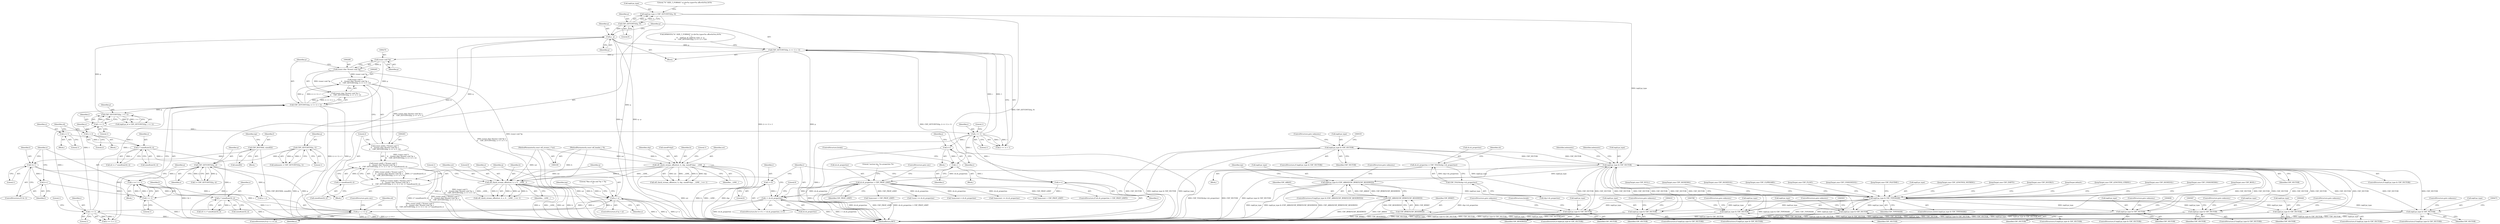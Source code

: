 digraph "1_file_1aec04dbf8a24b8a6ba64c4f74efa0628e36db0b@array" {
"1000526" [label="(Call,inp[i].pi_type & CDF_VECTOR)"];
"1000388" [label="(Call,inp[i].pi_type & CDF_TYPEMASK)"];
"1000375" [label="(Call,inp[i].pi_type & (CDF_ARRAY|CDF_BYREF|CDF_RESERVED))"];
"1000344" [label="(Call,inp[i].pi_type & CDF_VECTOR)"];
"1000306" [label="(Call,inp[i].pi_type = CDF_GETUINT32(q, 0))"];
"1000312" [label="(Call,CDF_GETUINT32(q, 0))"];
"1000284" [label="(Call,q > e)"];
"1000259" [label="(Call,q = (const uint8_t *)(const void *)\n\t\t    ((const char *)(const void *)p +\n\t\t    CDF_GETUINT32(p, (i << 1) + 1)) - 2 * sizeof(uint32_t))"];
"1000261" [label="(Call,(const uint8_t *)(const void *)\n\t\t    ((const char *)(const void *)p +\n\t\t    CDF_GETUINT32(p, (i << 1) + 1)) - 2 * sizeof(uint32_t))"];
"1000262" [label="(Call,(const uint8_t *)(const void *)\n\t\t    ((const char *)(const void *)p +\n\t\t    CDF_GETUINT32(p, (i << 1) + 1)))"];
"1000264" [label="(Call,(const void *)\n\t\t    ((const char *)(const void *)p +\n\t\t    CDF_GETUINT32(p, (i << 1) + 1)))"];
"1000267" [label="(Call,(const char *)(const void *)p)"];
"1000269" [label="(Call,(const void *)p)"];
"1000336" [label="(Call,CDF_GETUINT32(p, (i << 1) + 1))"];
"1000333" [label="(Call,q - p)"];
"1000301" [label="(Call,CDF_GETUINT32(p, i << 1))"];
"1000272" [label="(Call,CDF_GETUINT32(p, (i << 1) + 1))"];
"1000275" [label="(Call,i << 1)"];
"1000251" [label="(Call,i < sh.sh_properties)"];
"1000256" [label="(Call,i++)"];
"1000775" [label="(Call,i--)"];
"1000339" [label="(Call,i << 1)"];
"1000303" [label="(Call,i << 1)"];
"1000697" [label="(Call,i++)"];
"1000248" [label="(Call,i = 0)"];
"1000177" [label="(Call,sh.sh_properties > CDF_PROP_LIMIT)"];
"1000168" [label="(Call,sh.sh_properties = CDF_TOLE4(shp->sh_properties))"];
"1000172" [label="(Call,CDF_TOLE4(shp->sh_properties))"];
"1000279" [label="(Call,2 * sizeof(uint32_t))"];
"1000763" [label="(Call,q + o >= e)"];
"1000703" [label="(Call,CDF_GETUINT32(q, o))"];
"1000354" [label="(Call,CDF_GETUINT32(q, 1))"];
"1000771" [label="(Call,o * sizeof(uint32_t))"];
"1000757" [label="(Call,o += l >> 1)"];
"1000759" [label="(Call,l >> 1)"];
"1000752" [label="(Call,l & 1)"];
"1000740" [label="(Call,CDF_ROUND(l, sizeof(l)))"];
"1000755" [label="(Call,l++)"];
"1000370" [label="(Call,o * sizeof(uint32_t))"];
"1000357" [label="(Call,o = 2)"];
"1000365" [label="(Call,o = 1)"];
"1000238" [label="(Call,cdf_check_stream_offset(sst, h, e, 0, __LINE__))"];
"1000138" [label="(Call,cdf_check_stream_offset(sst, h, shp, sizeof(*shp), __LINE__))"];
"1000101" [label="(MethodParameterIn,const cdf_stream_t *sst)"];
"1000102" [label="(MethodParameterIn,const cdf_header_t *h)"];
"1000431" [label="(Call,inp[i].pi_type & CDF_VECTOR)"];
"1000812" [label="(Call,inp[i].pi_type & CDF_VECTOR)"];
"1000401" [label="(Call,inp[i].pi_type & CDF_VECTOR)"];
"1000780" [label="(Call,inp[i].pi_type & CDF_VECTOR)"];
"1000494" [label="(Call,inp[i].pi_type & CDF_VECTOR)"];
"1000599" [label="(Call,inp[i].pi_type & CDF_VECTOR)"];
"1000558" [label="(Call,inp[i].pi_type & CDF_VECTOR)"];
"1000526" [label="(Call,inp[i].pi_type & CDF_VECTOR)"];
"1000464" [label="(Call,inp[i].pi_type & CDF_VECTOR)"];
"1000381" [label="(Call,CDF_ARRAY|CDF_BYREF|CDF_RESERVED)"];
"1000383" [label="(Call,CDF_BYREF|CDF_RESERVED)"];
"1000335" [label="(Identifier,p)"];
"1000257" [label="(Identifier,i)"];
"1000284" [label="(Call,q > e)"];
"1000758" [label="(Identifier,o)"];
"1000641" [label="(JumpTarget,case CDF_LENGTH32_WSTRING:)"];
"1000343" [label="(ControlStructure,if (inp[i].pi_type & CDF_VECTOR))"];
"1000756" [label="(Identifier,l)"];
"1000397" [label="(JumpTarget,case CDF_EMPTY:)"];
"1000533" [label="(ControlStructure,goto unknown;)"];
"1000765" [label="(Identifier,q)"];
"1000597" [label="(JumpTarget,case CDF_DOUBLE:)"];
"1000821" [label="(JumpTarget,default:)"];
"1000198" [label="(Call,*maxcount > CDF_PROP_LIMIT)"];
"1000176" [label="(ControlStructure,if (sh.sh_properties > CDF_PROP_LIMIT))"];
"1000337" [label="(Identifier,p)"];
"1000600" [label="(Call,inp[i].pi_type)"];
"1000304" [label="(Identifier,i)"];
"1000384" [label="(Identifier,CDF_BYREF)"];
"1000768" [label="(ControlStructure,goto out;)"];
"1000145" [label="(Identifier,__LINE__)"];
"1000261" [label="(Call,(const uint8_t *)(const void *)\n\t\t    ((const char *)(const void *)p +\n\t\t    CDF_GETUINT32(p, (i << 1) + 1)) - 2 * sizeof(uint32_t))"];
"1000248" [label="(Call,i = 0)"];
"1000697" [label="(Call,i++)"];
"1000181" [label="(Identifier,CDF_PROP_LIMIT)"];
"1000387" [label="(ControlStructure,switch (inp[i].pi_type & CDF_TYPEMASK))"];
"1000350" [label="(Identifier,CDF_VECTOR)"];
"1000811" [label="(ControlStructure,if (inp[i].pi_type & CDF_VECTOR))"];
"1000757" [label="(Call,o += l >> 1)"];
"1000340" [label="(Identifier,i)"];
"1000740" [label="(Call,CDF_ROUND(l, sizeof(l)))"];
"1000640" [label="(JumpTarget,case CDF_LENGTH32_STRING:)"];
"1000375" [label="(Call,inp[i].pi_type & (CDF_ARRAY|CDF_BYREF|CDF_RESERVED))"];
"1000147" [label="(Literal,1)"];
"1000256" [label="(Call,i++)"];
"1000527" [label="(Call,inp[i].pi_type)"];
"1000237" [label="(Call,cdf_check_stream_offset(sst, h, e, 0, __LINE__) == -1)"];
"1000278" [label="(Literal,1)"];
"1000385" [label="(Identifier,CDF_RESERVED)"];
"1000266" [label="(Call,(const char *)(const void *)p +\n\t\t    CDF_GETUINT32(p, (i << 1) + 1))"];
"1000699" [label="(Block,)"];
"1000313" [label="(Identifier,q)"];
"1000369" [label="(Identifier,o4)"];
"1000429" [label="(JumpTarget,case CDF_SIGNED32:)"];
"1000285" [label="(Identifier,q)"];
"1000524" [label="(JumpTarget,case CDF_UNSIGNED64:)"];
"1000752" [label="(Call,l & 1)"];
"1000102" [label="(MethodParameterIn,const cdf_header_t *h)"];
"1000139" [label="(Identifier,sst)"];
"1000742" [label="(Call,sizeof(l))"];
"1000495" [label="(Call,inp[i].pi_type)"];
"1000358" [label="(Identifier,o)"];
"1000137" [label="(Call,cdf_check_stream_offset(sst, h, shp, sizeof(*shp), __LINE__) == -1)"];
"1000388" [label="(Call,inp[i].pi_type & CDF_TYPEMASK)"];
"1000238" [label="(Call,cdf_check_stream_offset(sst, h, e, 0, __LINE__))"];
"1000381" [label="(Call,CDF_ARRAY|CDF_BYREF|CDF_RESERVED)"];
"1000739" [label="(Block,)"];
"1000656" [label="(Call,*maxcount > CDF_PROP_LIMIT)"];
"1000239" [label="(Identifier,sst)"];
"1000461" [label="(JumpTarget,case CDF_BOOL:)"];
"1000500" [label="(Identifier,CDF_VECTOR)"];
"1000356" [label="(Literal,1)"];
"1000820" [label="(ControlStructure,break;)"];
"1000258" [label="(Block,)"];
"1000772" [label="(Identifier,o)"];
"1000251" [label="(Call,i < sh.sh_properties)"];
"1000141" [label="(Identifier,shp)"];
"1000315" [label="(Call,DPRINTF((\"%\" SIZE_T_FORMAT \"u) id=%x type=%x offs=0x%tx,0x%x\n\", i,\n\t\t    inp[i].pi_id, inp[i].pi_type, q - p,\n\t\t    CDF_GETUINT32(p, (i << 1) + 1))))"];
"1000367" [label="(Literal,1)"];
"1000400" [label="(ControlStructure,if (inp[i].pi_type & CDF_VECTOR))"];
"1000354" [label="(Call,CDF_GETUINT32(q, 1))"];
"1000779" [label="(ControlStructure,if (inp[i].pi_type & CDF_VECTOR))"];
"1000431" [label="(Call,inp[i].pi_type & CDF_VECTOR)"];
"1000463" [label="(ControlStructure,if (inp[i].pi_type & CDF_VECTOR))"];
"1000376" [label="(Call,inp[i].pi_type)"];
"1000336" [label="(Call,CDF_GETUINT32(p, (i << 1) + 1))"];
"1000314" [label="(Literal,0)"];
"1000558" [label="(Call,inp[i].pi_type & CDF_VECTOR)"];
"1000177" [label="(Call,sh.sh_properties > CDF_PROP_LIMIT)"];
"1000306" [label="(Call,inp[i].pi_type = CDF_GETUINT32(q, 0))"];
"1000430" [label="(ControlStructure,if (inp[i].pi_type & CDF_VECTOR))"];
"1000365" [label="(Call,o = 1)"];
"1000334" [label="(Identifier,q)"];
"1000755" [label="(Call,l++)"];
"1000267" [label="(Call,(const char *)(const void *)p)"];
"1000703" [label="(Call,CDF_GETUINT32(q, o))"];
"1000762" [label="(ControlStructure,if (q + o >= e))"];
"1000407" [label="(Identifier,CDF_VECTOR)"];
"1000747" [label="(Identifier,inp)"];
"1000402" [label="(Call,inp[i].pi_type)"];
"1000606" [label="(ControlStructure,goto unknown;)"];
"1000382" [label="(Identifier,CDF_ARRAY)"];
"1000395" [label="(Block,)"];
"1000754" [label="(Literal,1)"];
"1000277" [label="(Literal,1)"];
"1000565" [label="(ControlStructure,goto unknown;)"];
"1000345" [label="(Call,inp[i].pi_type)"];
"1000333" [label="(Call,q - p)"];
"1000295" [label="(Call,inp[i].pi_id = CDF_GETUINT32(p, i << 1))"];
"1000833" [label="(Literal,0)"];
"1000396" [label="(JumpTarget,case CDF_NULL:)"];
"1000264" [label="(Call,(const void *)\n\t\t    ((const char *)(const void *)p +\n\t\t    CDF_GETUINT32(p, (i << 1) + 1)))"];
"1000185" [label="(Literal,\"section len: %u properties %u\n\")"];
"1000408" [label="(ControlStructure,goto unknown;)"];
"1000761" [label="(Literal,1)"];
"1000242" [label="(Literal,0)"];
"1000501" [label="(ControlStructure,goto unknown;)"];
"1000283" [label="(ControlStructure,if (q > e))"];
"1000332" [label="(Block,)"];
"1000338" [label="(Call,(i << 1) + 1)"];
"1000352" [label="(Call,nelements = CDF_GETUINT32(q, 1))"];
"1000230" [label="(Call,*count += sh.sh_properties)"];
"1000243" [label="(Identifier,__LINE__)"];
"1000290" [label="(Literal,\"Ran of the end %p > %p\n\")"];
"1000101" [label="(MethodParameterIn,const cdf_stream_t *sst)"];
"1000305" [label="(Literal,1)"];
"1000247" [label="(ControlStructure,for (i = 0; i < sh.sh_properties; i++))"];
"1000249" [label="(Identifier,i)"];
"1000492" [label="(JumpTarget,case CDF_SIGNED64:)"];
"1000813" [label="(Call,inp[i].pi_type)"];
"1000787" [label="(ControlStructure,goto unknown;)"];
"1000605" [label="(Identifier,CDF_VECTOR)"];
"1000493" [label="(ControlStructure,if (inp[i].pi_type & CDF_VECTOR))"];
"1000302" [label="(Identifier,p)"];
"1000741" [label="(Identifier,l)"];
"1000253" [label="(Call,sh.sh_properties)"];
"1000771" [label="(Call,o * sizeof(uint32_t))"];
"1000599" [label="(Call,inp[i].pi_type & CDF_VECTOR)"];
"1000769" [label="(Call,o4 = o * sizeof(uint32_t))"];
"1000342" [label="(Literal,1)"];
"1000182" [label="(ControlStructure,goto out;)"];
"1000753" [label="(Identifier,l)"];
"1000361" [label="(Block,)"];
"1000786" [label="(Identifier,CDF_VECTOR)"];
"1000303" [label="(Call,i << 1)"];
"1000532" [label="(Identifier,CDF_VECTOR)"];
"1000339" [label="(Call,i << 1)"];
"1000279" [label="(Call,2 * sizeof(uint32_t))"];
"1000179" [label="(Identifier,sh)"];
"1000767" [label="(Identifier,e)"];
"1000351" [label="(Block,)"];
"1000557" [label="(ControlStructure,if (inp[i].pi_type & CDF_VECTOR))"];
"1000250" [label="(Literal,0)"];
"1000355" [label="(Identifier,q)"];
"1000280" [label="(Literal,2)"];
"1000399" [label="(JumpTarget,case CDF_SIGNED16:)"];
"1000312" [label="(Call,CDF_GETUINT32(q, 0))"];
"1000241" [label="(Identifier,e)"];
"1000383" [label="(Call,CDF_BYREF|CDF_RESERVED)"];
"1000240" [label="(Identifier,h)"];
"1000281" [label="(Call,sizeof(uint32_t))"];
"1000401" [label="(Call,inp[i].pi_type & CDF_VECTOR)"];
"1000260" [label="(Identifier,q)"];
"1000818" [label="(Identifier,CDF_VECTOR)"];
"1000764" [label="(Call,q + o)"];
"1000211" [label="(Call,*maxcount = sh.sh_properties)"];
"1000437" [label="(Identifier,CDF_VECTOR)"];
"1000694" [label="(Block,)"];
"1000142" [label="(Call,sizeof(*shp))"];
"1000698" [label="(Identifier,i)"];
"1000169" [label="(Call,sh.sh_properties)"];
"1000374" [label="(ControlStructure,if (inp[i].pi_type & (CDF_ARRAY|CDF_BYREF|CDF_RESERVED)))"];
"1000368" [label="(Call,o4 = o * sizeof(uint32_t))"];
"1000810" [label="(JumpTarget,case CDF_CLIPBOARD:)"];
"1000307" [label="(Call,inp[i].pi_type)"];
"1000301" [label="(Call,CDF_GETUINT32(p, i << 1))"];
"1000341" [label="(Literal,1)"];
"1000391" [label="(Identifier,inp)"];
"1000598" [label="(ControlStructure,if (inp[i].pi_type & CDF_VECTOR))"];
"1000526" [label="(Call,inp[i].pi_type & CDF_VECTOR)"];
"1000471" [label="(ControlStructure,goto unknown;)"];
"1000274" [label="(Call,(i << 1) + 1)"];
"1000692" [label="(Identifier,j)"];
"1000107" [label="(Block,)"];
"1000438" [label="(ControlStructure,goto unknown;)"];
"1000359" [label="(Literal,2)"];
"1000841" [label="(MethodReturn,RET)"];
"1000763" [label="(Call,q + o >= e)"];
"1000812" [label="(Call,inp[i].pi_type & CDF_VECTOR)"];
"1000138" [label="(Call,cdf_check_stream_offset(sst, h, shp, sizeof(*shp), __LINE__))"];
"1000556" [label="(JumpTarget,case CDF_FLOAT:)"];
"1000781" [label="(Call,inp[i].pi_type)"];
"1000701" [label="(Call,l = CDF_GETUINT32(q, o))"];
"1000275" [label="(Call,i << 1)"];
"1000494" [label="(Call,inp[i].pi_type & CDF_VECTOR)"];
"1000273" [label="(Identifier,p)"];
"1000203" [label="(Call,*maxcount += sh.sh_properties)"];
"1000286" [label="(Identifier,e)"];
"1000262" [label="(Call,(const uint8_t *)(const void *)\n\t\t    ((const char *)(const void *)p +\n\t\t    CDF_GETUINT32(p, (i << 1) + 1)))"];
"1000357" [label="(Call,o = 2)"];
"1000366" [label="(Identifier,o)"];
"1000773" [label="(Call,sizeof(uint32_t))"];
"1000559" [label="(Call,inp[i].pi_type)"];
"1000760" [label="(Identifier,l)"];
"1000394" [label="(Identifier,CDF_TYPEMASK)"];
"1000759" [label="(Call,l >> 1)"];
"1000465" [label="(Call,inp[i].pi_type)"];
"1000173" [label="(Call,shp->sh_properties)"];
"1000776" [label="(Identifier,i)"];
"1000245" [label="(Literal,1)"];
"1000372" [label="(Call,sizeof(uint32_t))"];
"1000462" [label="(JumpTarget,case CDF_UNSIGNED32:)"];
"1000353" [label="(Identifier,nelements)"];
"1000272" [label="(Call,CDF_GETUINT32(p, (i << 1) + 1))"];
"1000269" [label="(Call,(const void *)p)"];
"1000271" [label="(Identifier,p)"];
"1000777" [label="(ControlStructure,break;)"];
"1000298" [label="(Identifier,inp)"];
"1000317" [label="(Literal,\"%\" SIZE_T_FORMAT \"u) id=%x type=%x offs=0x%tx,0x%x\n\")"];
"1000770" [label="(Identifier,o4)"];
"1000464" [label="(Call,inp[i].pi_type & CDF_VECTOR)"];
"1000778" [label="(JumpTarget,case CDF_FILETIME:)"];
"1000370" [label="(Call,o * sizeof(uint32_t))"];
"1000470" [label="(Identifier,CDF_VECTOR)"];
"1000371" [label="(Identifier,o)"];
"1000363" [label="(Identifier,nelements)"];
"1000525" [label="(ControlStructure,if (inp[i].pi_type & CDF_VECTOR))"];
"1000389" [label="(Call,inp[i].pi_type)"];
"1000751" [label="(ControlStructure,if (l & 1))"];
"1000775" [label="(Call,i--)"];
"1000344" [label="(Call,inp[i].pi_type & CDF_VECTOR)"];
"1000704" [label="(Identifier,q)"];
"1000705" [label="(Identifier,o)"];
"1000259" [label="(Call,q = (const uint8_t *)(const void *)\n\t\t    ((const char *)(const void *)p +\n\t\t    CDF_GETUINT32(p, (i << 1) + 1)) - 2 * sizeof(uint32_t))"];
"1000178" [label="(Call,sh.sh_properties)"];
"1000386" [label="(ControlStructure,goto unknown;)"];
"1000252" [label="(Identifier,i)"];
"1000140" [label="(Identifier,h)"];
"1000276" [label="(Identifier,i)"];
"1000564" [label="(Identifier,CDF_VECTOR)"];
"1000432" [label="(Call,inp[i].pi_type)"];
"1000168" [label="(Call,sh.sh_properties = CDF_TOLE4(shp->sh_properties))"];
"1000819" [label="(ControlStructure,goto unknown;)"];
"1000172" [label="(Call,CDF_TOLE4(shp->sh_properties))"];
"1000780" [label="(Call,inp[i].pi_type & CDF_VECTOR)"];
"1000526" -> "1000525"  [label="AST: "];
"1000526" -> "1000532"  [label="CFG: "];
"1000527" -> "1000526"  [label="AST: "];
"1000532" -> "1000526"  [label="AST: "];
"1000533" -> "1000526"  [label="CFG: "];
"1000535" -> "1000526"  [label="CFG: "];
"1000526" -> "1000841"  [label="DDG: inp[i].pi_type & CDF_VECTOR"];
"1000526" -> "1000841"  [label="DDG: inp[i].pi_type"];
"1000526" -> "1000841"  [label="DDG: CDF_VECTOR"];
"1000526" -> "1000344"  [label="DDG: CDF_VECTOR"];
"1000388" -> "1000526"  [label="DDG: inp[i].pi_type"];
"1000344" -> "1000526"  [label="DDG: CDF_VECTOR"];
"1000388" -> "1000387"  [label="AST: "];
"1000388" -> "1000394"  [label="CFG: "];
"1000389" -> "1000388"  [label="AST: "];
"1000394" -> "1000388"  [label="AST: "];
"1000396" -> "1000388"  [label="CFG: "];
"1000397" -> "1000388"  [label="CFG: "];
"1000399" -> "1000388"  [label="CFG: "];
"1000429" -> "1000388"  [label="CFG: "];
"1000461" -> "1000388"  [label="CFG: "];
"1000462" -> "1000388"  [label="CFG: "];
"1000492" -> "1000388"  [label="CFG: "];
"1000524" -> "1000388"  [label="CFG: "];
"1000556" -> "1000388"  [label="CFG: "];
"1000597" -> "1000388"  [label="CFG: "];
"1000640" -> "1000388"  [label="CFG: "];
"1000641" -> "1000388"  [label="CFG: "];
"1000778" -> "1000388"  [label="CFG: "];
"1000810" -> "1000388"  [label="CFG: "];
"1000821" -> "1000388"  [label="CFG: "];
"1000388" -> "1000841"  [label="DDG: CDF_TYPEMASK"];
"1000388" -> "1000841"  [label="DDG: inp[i].pi_type"];
"1000388" -> "1000841"  [label="DDG: inp[i].pi_type & CDF_TYPEMASK"];
"1000375" -> "1000388"  [label="DDG: inp[i].pi_type"];
"1000388" -> "1000401"  [label="DDG: inp[i].pi_type"];
"1000388" -> "1000431"  [label="DDG: inp[i].pi_type"];
"1000388" -> "1000464"  [label="DDG: inp[i].pi_type"];
"1000388" -> "1000494"  [label="DDG: inp[i].pi_type"];
"1000388" -> "1000558"  [label="DDG: inp[i].pi_type"];
"1000388" -> "1000599"  [label="DDG: inp[i].pi_type"];
"1000388" -> "1000780"  [label="DDG: inp[i].pi_type"];
"1000388" -> "1000812"  [label="DDG: inp[i].pi_type"];
"1000375" -> "1000374"  [label="AST: "];
"1000375" -> "1000381"  [label="CFG: "];
"1000376" -> "1000375"  [label="AST: "];
"1000381" -> "1000375"  [label="AST: "];
"1000386" -> "1000375"  [label="CFG: "];
"1000391" -> "1000375"  [label="CFG: "];
"1000375" -> "1000841"  [label="DDG: inp[i].pi_type"];
"1000375" -> "1000841"  [label="DDG: inp[i].pi_type & (CDF_ARRAY|CDF_BYREF|CDF_RESERVED)"];
"1000375" -> "1000841"  [label="DDG: CDF_ARRAY|CDF_BYREF|CDF_RESERVED"];
"1000344" -> "1000375"  [label="DDG: inp[i].pi_type"];
"1000381" -> "1000375"  [label="DDG: CDF_ARRAY"];
"1000381" -> "1000375"  [label="DDG: CDF_BYREF|CDF_RESERVED"];
"1000344" -> "1000343"  [label="AST: "];
"1000344" -> "1000350"  [label="CFG: "];
"1000345" -> "1000344"  [label="AST: "];
"1000350" -> "1000344"  [label="AST: "];
"1000353" -> "1000344"  [label="CFG: "];
"1000363" -> "1000344"  [label="CFG: "];
"1000344" -> "1000841"  [label="DDG: inp[i].pi_type & CDF_VECTOR"];
"1000344" -> "1000841"  [label="DDG: CDF_VECTOR"];
"1000306" -> "1000344"  [label="DDG: inp[i].pi_type"];
"1000431" -> "1000344"  [label="DDG: CDF_VECTOR"];
"1000812" -> "1000344"  [label="DDG: CDF_VECTOR"];
"1000401" -> "1000344"  [label="DDG: CDF_VECTOR"];
"1000780" -> "1000344"  [label="DDG: CDF_VECTOR"];
"1000494" -> "1000344"  [label="DDG: CDF_VECTOR"];
"1000599" -> "1000344"  [label="DDG: CDF_VECTOR"];
"1000558" -> "1000344"  [label="DDG: CDF_VECTOR"];
"1000464" -> "1000344"  [label="DDG: CDF_VECTOR"];
"1000344" -> "1000401"  [label="DDG: CDF_VECTOR"];
"1000344" -> "1000431"  [label="DDG: CDF_VECTOR"];
"1000344" -> "1000464"  [label="DDG: CDF_VECTOR"];
"1000344" -> "1000494"  [label="DDG: CDF_VECTOR"];
"1000344" -> "1000558"  [label="DDG: CDF_VECTOR"];
"1000344" -> "1000599"  [label="DDG: CDF_VECTOR"];
"1000344" -> "1000780"  [label="DDG: CDF_VECTOR"];
"1000344" -> "1000812"  [label="DDG: CDF_VECTOR"];
"1000306" -> "1000258"  [label="AST: "];
"1000306" -> "1000312"  [label="CFG: "];
"1000307" -> "1000306"  [label="AST: "];
"1000312" -> "1000306"  [label="AST: "];
"1000317" -> "1000306"  [label="CFG: "];
"1000306" -> "1000841"  [label="DDG: CDF_GETUINT32(q, 0)"];
"1000312" -> "1000306"  [label="DDG: q"];
"1000312" -> "1000306"  [label="DDG: 0"];
"1000312" -> "1000314"  [label="CFG: "];
"1000313" -> "1000312"  [label="AST: "];
"1000314" -> "1000312"  [label="AST: "];
"1000284" -> "1000312"  [label="DDG: q"];
"1000312" -> "1000333"  [label="DDG: q"];
"1000284" -> "1000283"  [label="AST: "];
"1000284" -> "1000286"  [label="CFG: "];
"1000285" -> "1000284"  [label="AST: "];
"1000286" -> "1000284"  [label="AST: "];
"1000290" -> "1000284"  [label="CFG: "];
"1000298" -> "1000284"  [label="CFG: "];
"1000284" -> "1000841"  [label="DDG: e"];
"1000284" -> "1000841"  [label="DDG: q"];
"1000284" -> "1000841"  [label="DDG: q > e"];
"1000259" -> "1000284"  [label="DDG: q"];
"1000763" -> "1000284"  [label="DDG: e"];
"1000238" -> "1000284"  [label="DDG: e"];
"1000284" -> "1000763"  [label="DDG: e"];
"1000259" -> "1000258"  [label="AST: "];
"1000259" -> "1000261"  [label="CFG: "];
"1000260" -> "1000259"  [label="AST: "];
"1000261" -> "1000259"  [label="AST: "];
"1000285" -> "1000259"  [label="CFG: "];
"1000259" -> "1000841"  [label="DDG: (const uint8_t *)(const void *)\n\t\t    ((const char *)(const void *)p +\n\t\t    CDF_GETUINT32(p, (i << 1) + 1)) - 2 * sizeof(uint32_t)"];
"1000261" -> "1000259"  [label="DDG: (const uint8_t *)(const void *)\n\t\t    ((const char *)(const void *)p +\n\t\t    CDF_GETUINT32(p, (i << 1) + 1))"];
"1000261" -> "1000259"  [label="DDG: 2 * sizeof(uint32_t)"];
"1000261" -> "1000279"  [label="CFG: "];
"1000262" -> "1000261"  [label="AST: "];
"1000279" -> "1000261"  [label="AST: "];
"1000261" -> "1000841"  [label="DDG: (const uint8_t *)(const void *)\n\t\t    ((const char *)(const void *)p +\n\t\t    CDF_GETUINT32(p, (i << 1) + 1))"];
"1000261" -> "1000841"  [label="DDG: 2 * sizeof(uint32_t)"];
"1000262" -> "1000261"  [label="DDG: (const void *)\n\t\t    ((const char *)(const void *)p +\n\t\t    CDF_GETUINT32(p, (i << 1) + 1))"];
"1000279" -> "1000261"  [label="DDG: 2"];
"1000262" -> "1000264"  [label="CFG: "];
"1000263" -> "1000262"  [label="AST: "];
"1000264" -> "1000262"  [label="AST: "];
"1000280" -> "1000262"  [label="CFG: "];
"1000262" -> "1000841"  [label="DDG: (const void *)\n\t\t    ((const char *)(const void *)p +\n\t\t    CDF_GETUINT32(p, (i << 1) + 1))"];
"1000264" -> "1000262"  [label="DDG: (const char *)(const void *)p +\n\t\t    CDF_GETUINT32(p, (i << 1) + 1)"];
"1000264" -> "1000266"  [label="CFG: "];
"1000265" -> "1000264"  [label="AST: "];
"1000266" -> "1000264"  [label="AST: "];
"1000264" -> "1000841"  [label="DDG: (const char *)(const void *)p +\n\t\t    CDF_GETUINT32(p, (i << 1) + 1)"];
"1000267" -> "1000264"  [label="DDG: (const void *)p"];
"1000272" -> "1000264"  [label="DDG: p"];
"1000272" -> "1000264"  [label="DDG: (i << 1) + 1"];
"1000267" -> "1000266"  [label="AST: "];
"1000267" -> "1000269"  [label="CFG: "];
"1000268" -> "1000267"  [label="AST: "];
"1000269" -> "1000267"  [label="AST: "];
"1000273" -> "1000267"  [label="CFG: "];
"1000267" -> "1000841"  [label="DDG: (const void *)p"];
"1000267" -> "1000266"  [label="DDG: (const void *)p"];
"1000269" -> "1000267"  [label="DDG: p"];
"1000269" -> "1000271"  [label="CFG: "];
"1000270" -> "1000269"  [label="AST: "];
"1000271" -> "1000269"  [label="AST: "];
"1000336" -> "1000269"  [label="DDG: p"];
"1000269" -> "1000272"  [label="DDG: p"];
"1000336" -> "1000332"  [label="AST: "];
"1000336" -> "1000338"  [label="CFG: "];
"1000337" -> "1000336"  [label="AST: "];
"1000338" -> "1000336"  [label="AST: "];
"1000315" -> "1000336"  [label="CFG: "];
"1000336" -> "1000841"  [label="DDG: CDF_GETUINT32(p, (i << 1) + 1)"];
"1000336" -> "1000841"  [label="DDG: (i << 1) + 1"];
"1000336" -> "1000841"  [label="DDG: p"];
"1000333" -> "1000336"  [label="DDG: p"];
"1000339" -> "1000336"  [label="DDG: i"];
"1000339" -> "1000336"  [label="DDG: 1"];
"1000333" -> "1000332"  [label="AST: "];
"1000333" -> "1000335"  [label="CFG: "];
"1000334" -> "1000333"  [label="AST: "];
"1000335" -> "1000333"  [label="AST: "];
"1000337" -> "1000333"  [label="CFG: "];
"1000333" -> "1000841"  [label="DDG: q"];
"1000333" -> "1000841"  [label="DDG: q - p"];
"1000301" -> "1000333"  [label="DDG: p"];
"1000333" -> "1000354"  [label="DDG: q"];
"1000333" -> "1000703"  [label="DDG: q"];
"1000301" -> "1000295"  [label="AST: "];
"1000301" -> "1000303"  [label="CFG: "];
"1000302" -> "1000301"  [label="AST: "];
"1000303" -> "1000301"  [label="AST: "];
"1000295" -> "1000301"  [label="CFG: "];
"1000301" -> "1000295"  [label="DDG: p"];
"1000301" -> "1000295"  [label="DDG: i << 1"];
"1000272" -> "1000301"  [label="DDG: p"];
"1000303" -> "1000301"  [label="DDG: i"];
"1000303" -> "1000301"  [label="DDG: 1"];
"1000272" -> "1000266"  [label="AST: "];
"1000272" -> "1000274"  [label="CFG: "];
"1000273" -> "1000272"  [label="AST: "];
"1000274" -> "1000272"  [label="AST: "];
"1000266" -> "1000272"  [label="CFG: "];
"1000272" -> "1000841"  [label="DDG: (i << 1) + 1"];
"1000272" -> "1000841"  [label="DDG: p"];
"1000272" -> "1000266"  [label="DDG: p"];
"1000272" -> "1000266"  [label="DDG: (i << 1) + 1"];
"1000275" -> "1000272"  [label="DDG: i"];
"1000275" -> "1000272"  [label="DDG: 1"];
"1000275" -> "1000274"  [label="AST: "];
"1000275" -> "1000277"  [label="CFG: "];
"1000276" -> "1000275"  [label="AST: "];
"1000277" -> "1000275"  [label="AST: "];
"1000278" -> "1000275"  [label="CFG: "];
"1000275" -> "1000841"  [label="DDG: i"];
"1000275" -> "1000274"  [label="DDG: i"];
"1000275" -> "1000274"  [label="DDG: 1"];
"1000251" -> "1000275"  [label="DDG: i"];
"1000275" -> "1000303"  [label="DDG: i"];
"1000251" -> "1000247"  [label="AST: "];
"1000251" -> "1000253"  [label="CFG: "];
"1000252" -> "1000251"  [label="AST: "];
"1000253" -> "1000251"  [label="AST: "];
"1000260" -> "1000251"  [label="CFG: "];
"1000833" -> "1000251"  [label="CFG: "];
"1000251" -> "1000841"  [label="DDG: i < sh.sh_properties"];
"1000251" -> "1000841"  [label="DDG: sh.sh_properties"];
"1000251" -> "1000841"  [label="DDG: i"];
"1000256" -> "1000251"  [label="DDG: i"];
"1000248" -> "1000251"  [label="DDG: i"];
"1000177" -> "1000251"  [label="DDG: sh.sh_properties"];
"1000256" -> "1000247"  [label="AST: "];
"1000256" -> "1000257"  [label="CFG: "];
"1000257" -> "1000256"  [label="AST: "];
"1000252" -> "1000256"  [label="CFG: "];
"1000775" -> "1000256"  [label="DDG: i"];
"1000339" -> "1000256"  [label="DDG: i"];
"1000775" -> "1000395"  [label="AST: "];
"1000775" -> "1000776"  [label="CFG: "];
"1000776" -> "1000775"  [label="AST: "];
"1000777" -> "1000775"  [label="CFG: "];
"1000775" -> "1000841"  [label="DDG: i"];
"1000339" -> "1000775"  [label="DDG: i"];
"1000697" -> "1000775"  [label="DDG: i"];
"1000339" -> "1000338"  [label="AST: "];
"1000339" -> "1000341"  [label="CFG: "];
"1000340" -> "1000339"  [label="AST: "];
"1000341" -> "1000339"  [label="AST: "];
"1000342" -> "1000339"  [label="CFG: "];
"1000339" -> "1000841"  [label="DDG: i"];
"1000339" -> "1000338"  [label="DDG: i"];
"1000339" -> "1000338"  [label="DDG: 1"];
"1000303" -> "1000339"  [label="DDG: i"];
"1000339" -> "1000697"  [label="DDG: i"];
"1000303" -> "1000305"  [label="CFG: "];
"1000304" -> "1000303"  [label="AST: "];
"1000305" -> "1000303"  [label="AST: "];
"1000697" -> "1000694"  [label="AST: "];
"1000697" -> "1000698"  [label="CFG: "];
"1000698" -> "1000697"  [label="AST: "];
"1000692" -> "1000697"  [label="CFG: "];
"1000697" -> "1000841"  [label="DDG: i"];
"1000248" -> "1000247"  [label="AST: "];
"1000248" -> "1000250"  [label="CFG: "];
"1000249" -> "1000248"  [label="AST: "];
"1000250" -> "1000248"  [label="AST: "];
"1000252" -> "1000248"  [label="CFG: "];
"1000177" -> "1000176"  [label="AST: "];
"1000177" -> "1000181"  [label="CFG: "];
"1000178" -> "1000177"  [label="AST: "];
"1000181" -> "1000177"  [label="AST: "];
"1000182" -> "1000177"  [label="CFG: "];
"1000185" -> "1000177"  [label="CFG: "];
"1000177" -> "1000841"  [label="DDG: sh.sh_properties"];
"1000177" -> "1000841"  [label="DDG: CDF_PROP_LIMIT"];
"1000177" -> "1000841"  [label="DDG: sh.sh_properties > CDF_PROP_LIMIT"];
"1000168" -> "1000177"  [label="DDG: sh.sh_properties"];
"1000177" -> "1000198"  [label="DDG: CDF_PROP_LIMIT"];
"1000177" -> "1000203"  [label="DDG: sh.sh_properties"];
"1000177" -> "1000211"  [label="DDG: sh.sh_properties"];
"1000177" -> "1000230"  [label="DDG: sh.sh_properties"];
"1000177" -> "1000656"  [label="DDG: CDF_PROP_LIMIT"];
"1000168" -> "1000107"  [label="AST: "];
"1000168" -> "1000172"  [label="CFG: "];
"1000169" -> "1000168"  [label="AST: "];
"1000172" -> "1000168"  [label="AST: "];
"1000179" -> "1000168"  [label="CFG: "];
"1000168" -> "1000841"  [label="DDG: CDF_TOLE4(shp->sh_properties)"];
"1000172" -> "1000168"  [label="DDG: shp->sh_properties"];
"1000172" -> "1000173"  [label="CFG: "];
"1000173" -> "1000172"  [label="AST: "];
"1000172" -> "1000841"  [label="DDG: shp->sh_properties"];
"1000279" -> "1000281"  [label="CFG: "];
"1000280" -> "1000279"  [label="AST: "];
"1000281" -> "1000279"  [label="AST: "];
"1000763" -> "1000762"  [label="AST: "];
"1000763" -> "1000767"  [label="CFG: "];
"1000764" -> "1000763"  [label="AST: "];
"1000767" -> "1000763"  [label="AST: "];
"1000768" -> "1000763"  [label="CFG: "];
"1000770" -> "1000763"  [label="CFG: "];
"1000763" -> "1000841"  [label="DDG: e"];
"1000763" -> "1000841"  [label="DDG: q + o >= e"];
"1000763" -> "1000841"  [label="DDG: q + o"];
"1000703" -> "1000763"  [label="DDG: q"];
"1000757" -> "1000763"  [label="DDG: o"];
"1000703" -> "1000701"  [label="AST: "];
"1000703" -> "1000705"  [label="CFG: "];
"1000704" -> "1000703"  [label="AST: "];
"1000705" -> "1000703"  [label="AST: "];
"1000701" -> "1000703"  [label="CFG: "];
"1000703" -> "1000701"  [label="DDG: q"];
"1000703" -> "1000701"  [label="DDG: o"];
"1000354" -> "1000703"  [label="DDG: q"];
"1000771" -> "1000703"  [label="DDG: o"];
"1000370" -> "1000703"  [label="DDG: o"];
"1000703" -> "1000757"  [label="DDG: o"];
"1000703" -> "1000764"  [label="DDG: q"];
"1000354" -> "1000352"  [label="AST: "];
"1000354" -> "1000356"  [label="CFG: "];
"1000355" -> "1000354"  [label="AST: "];
"1000356" -> "1000354"  [label="AST: "];
"1000352" -> "1000354"  [label="CFG: "];
"1000354" -> "1000841"  [label="DDG: q"];
"1000354" -> "1000352"  [label="DDG: q"];
"1000354" -> "1000352"  [label="DDG: 1"];
"1000771" -> "1000769"  [label="AST: "];
"1000771" -> "1000773"  [label="CFG: "];
"1000772" -> "1000771"  [label="AST: "];
"1000773" -> "1000771"  [label="AST: "];
"1000769" -> "1000771"  [label="CFG: "];
"1000771" -> "1000841"  [label="DDG: o"];
"1000771" -> "1000769"  [label="DDG: o"];
"1000757" -> "1000771"  [label="DDG: o"];
"1000757" -> "1000699"  [label="AST: "];
"1000757" -> "1000759"  [label="CFG: "];
"1000758" -> "1000757"  [label="AST: "];
"1000759" -> "1000757"  [label="AST: "];
"1000765" -> "1000757"  [label="CFG: "];
"1000757" -> "1000841"  [label="DDG: l >> 1"];
"1000759" -> "1000757"  [label="DDG: l"];
"1000759" -> "1000757"  [label="DDG: 1"];
"1000757" -> "1000764"  [label="DDG: o"];
"1000759" -> "1000761"  [label="CFG: "];
"1000760" -> "1000759"  [label="AST: "];
"1000761" -> "1000759"  [label="AST: "];
"1000759" -> "1000841"  [label="DDG: l"];
"1000752" -> "1000759"  [label="DDG: l"];
"1000755" -> "1000759"  [label="DDG: l"];
"1000752" -> "1000751"  [label="AST: "];
"1000752" -> "1000754"  [label="CFG: "];
"1000753" -> "1000752"  [label="AST: "];
"1000754" -> "1000752"  [label="AST: "];
"1000756" -> "1000752"  [label="CFG: "];
"1000758" -> "1000752"  [label="CFG: "];
"1000752" -> "1000841"  [label="DDG: l & 1"];
"1000740" -> "1000752"  [label="DDG: l"];
"1000752" -> "1000755"  [label="DDG: l"];
"1000740" -> "1000739"  [label="AST: "];
"1000740" -> "1000742"  [label="CFG: "];
"1000741" -> "1000740"  [label="AST: "];
"1000742" -> "1000740"  [label="AST: "];
"1000747" -> "1000740"  [label="CFG: "];
"1000740" -> "1000841"  [label="DDG: CDF_ROUND(l, sizeof(l))"];
"1000755" -> "1000751"  [label="AST: "];
"1000755" -> "1000756"  [label="CFG: "];
"1000756" -> "1000755"  [label="AST: "];
"1000758" -> "1000755"  [label="CFG: "];
"1000370" -> "1000368"  [label="AST: "];
"1000370" -> "1000372"  [label="CFG: "];
"1000371" -> "1000370"  [label="AST: "];
"1000372" -> "1000370"  [label="AST: "];
"1000368" -> "1000370"  [label="CFG: "];
"1000370" -> "1000841"  [label="DDG: o"];
"1000370" -> "1000368"  [label="DDG: o"];
"1000357" -> "1000370"  [label="DDG: o"];
"1000365" -> "1000370"  [label="DDG: o"];
"1000357" -> "1000351"  [label="AST: "];
"1000357" -> "1000359"  [label="CFG: "];
"1000358" -> "1000357"  [label="AST: "];
"1000359" -> "1000357"  [label="AST: "];
"1000369" -> "1000357"  [label="CFG: "];
"1000365" -> "1000361"  [label="AST: "];
"1000365" -> "1000367"  [label="CFG: "];
"1000366" -> "1000365"  [label="AST: "];
"1000367" -> "1000365"  [label="AST: "];
"1000369" -> "1000365"  [label="CFG: "];
"1000238" -> "1000237"  [label="AST: "];
"1000238" -> "1000243"  [label="CFG: "];
"1000239" -> "1000238"  [label="AST: "];
"1000240" -> "1000238"  [label="AST: "];
"1000241" -> "1000238"  [label="AST: "];
"1000242" -> "1000238"  [label="AST: "];
"1000243" -> "1000238"  [label="AST: "];
"1000245" -> "1000238"  [label="CFG: "];
"1000238" -> "1000841"  [label="DDG: sst"];
"1000238" -> "1000841"  [label="DDG: h"];
"1000238" -> "1000841"  [label="DDG: e"];
"1000238" -> "1000841"  [label="DDG: __LINE__"];
"1000238" -> "1000237"  [label="DDG: e"];
"1000238" -> "1000237"  [label="DDG: sst"];
"1000238" -> "1000237"  [label="DDG: h"];
"1000238" -> "1000237"  [label="DDG: __LINE__"];
"1000238" -> "1000237"  [label="DDG: 0"];
"1000138" -> "1000238"  [label="DDG: sst"];
"1000138" -> "1000238"  [label="DDG: h"];
"1000138" -> "1000238"  [label="DDG: __LINE__"];
"1000101" -> "1000238"  [label="DDG: sst"];
"1000102" -> "1000238"  [label="DDG: h"];
"1000138" -> "1000137"  [label="AST: "];
"1000138" -> "1000145"  [label="CFG: "];
"1000139" -> "1000138"  [label="AST: "];
"1000140" -> "1000138"  [label="AST: "];
"1000141" -> "1000138"  [label="AST: "];
"1000142" -> "1000138"  [label="AST: "];
"1000145" -> "1000138"  [label="AST: "];
"1000147" -> "1000138"  [label="CFG: "];
"1000138" -> "1000841"  [label="DDG: shp"];
"1000138" -> "1000841"  [label="DDG: sst"];
"1000138" -> "1000841"  [label="DDG: h"];
"1000138" -> "1000841"  [label="DDG: __LINE__"];
"1000138" -> "1000137"  [label="DDG: sst"];
"1000138" -> "1000137"  [label="DDG: __LINE__"];
"1000138" -> "1000137"  [label="DDG: h"];
"1000138" -> "1000137"  [label="DDG: shp"];
"1000101" -> "1000138"  [label="DDG: sst"];
"1000102" -> "1000138"  [label="DDG: h"];
"1000101" -> "1000100"  [label="AST: "];
"1000101" -> "1000841"  [label="DDG: sst"];
"1000102" -> "1000100"  [label="AST: "];
"1000102" -> "1000841"  [label="DDG: h"];
"1000431" -> "1000430"  [label="AST: "];
"1000431" -> "1000437"  [label="CFG: "];
"1000432" -> "1000431"  [label="AST: "];
"1000437" -> "1000431"  [label="AST: "];
"1000438" -> "1000431"  [label="CFG: "];
"1000440" -> "1000431"  [label="CFG: "];
"1000431" -> "1000841"  [label="DDG: CDF_VECTOR"];
"1000431" -> "1000841"  [label="DDG: inp[i].pi_type"];
"1000431" -> "1000841"  [label="DDG: inp[i].pi_type & CDF_VECTOR"];
"1000812" -> "1000811"  [label="AST: "];
"1000812" -> "1000818"  [label="CFG: "];
"1000813" -> "1000812"  [label="AST: "];
"1000818" -> "1000812"  [label="AST: "];
"1000819" -> "1000812"  [label="CFG: "];
"1000820" -> "1000812"  [label="CFG: "];
"1000812" -> "1000841"  [label="DDG: CDF_VECTOR"];
"1000812" -> "1000841"  [label="DDG: inp[i].pi_type"];
"1000812" -> "1000841"  [label="DDG: inp[i].pi_type & CDF_VECTOR"];
"1000401" -> "1000400"  [label="AST: "];
"1000401" -> "1000407"  [label="CFG: "];
"1000402" -> "1000401"  [label="AST: "];
"1000407" -> "1000401"  [label="AST: "];
"1000408" -> "1000401"  [label="CFG: "];
"1000410" -> "1000401"  [label="CFG: "];
"1000401" -> "1000841"  [label="DDG: inp[i].pi_type & CDF_VECTOR"];
"1000401" -> "1000841"  [label="DDG: inp[i].pi_type"];
"1000401" -> "1000841"  [label="DDG: CDF_VECTOR"];
"1000780" -> "1000779"  [label="AST: "];
"1000780" -> "1000786"  [label="CFG: "];
"1000781" -> "1000780"  [label="AST: "];
"1000786" -> "1000780"  [label="AST: "];
"1000787" -> "1000780"  [label="CFG: "];
"1000789" -> "1000780"  [label="CFG: "];
"1000780" -> "1000841"  [label="DDG: inp[i].pi_type & CDF_VECTOR"];
"1000780" -> "1000841"  [label="DDG: inp[i].pi_type"];
"1000780" -> "1000841"  [label="DDG: CDF_VECTOR"];
"1000494" -> "1000493"  [label="AST: "];
"1000494" -> "1000500"  [label="CFG: "];
"1000495" -> "1000494"  [label="AST: "];
"1000500" -> "1000494"  [label="AST: "];
"1000501" -> "1000494"  [label="CFG: "];
"1000503" -> "1000494"  [label="CFG: "];
"1000494" -> "1000841"  [label="DDG: inp[i].pi_type & CDF_VECTOR"];
"1000494" -> "1000841"  [label="DDG: inp[i].pi_type"];
"1000494" -> "1000841"  [label="DDG: CDF_VECTOR"];
"1000599" -> "1000598"  [label="AST: "];
"1000599" -> "1000605"  [label="CFG: "];
"1000600" -> "1000599"  [label="AST: "];
"1000605" -> "1000599"  [label="AST: "];
"1000606" -> "1000599"  [label="CFG: "];
"1000608" -> "1000599"  [label="CFG: "];
"1000599" -> "1000841"  [label="DDG: inp[i].pi_type & CDF_VECTOR"];
"1000599" -> "1000841"  [label="DDG: inp[i].pi_type"];
"1000599" -> "1000841"  [label="DDG: CDF_VECTOR"];
"1000558" -> "1000557"  [label="AST: "];
"1000558" -> "1000564"  [label="CFG: "];
"1000559" -> "1000558"  [label="AST: "];
"1000564" -> "1000558"  [label="AST: "];
"1000565" -> "1000558"  [label="CFG: "];
"1000567" -> "1000558"  [label="CFG: "];
"1000558" -> "1000841"  [label="DDG: inp[i].pi_type & CDF_VECTOR"];
"1000558" -> "1000841"  [label="DDG: inp[i].pi_type"];
"1000558" -> "1000841"  [label="DDG: CDF_VECTOR"];
"1000464" -> "1000463"  [label="AST: "];
"1000464" -> "1000470"  [label="CFG: "];
"1000465" -> "1000464"  [label="AST: "];
"1000470" -> "1000464"  [label="AST: "];
"1000471" -> "1000464"  [label="CFG: "];
"1000473" -> "1000464"  [label="CFG: "];
"1000464" -> "1000841"  [label="DDG: inp[i].pi_type"];
"1000464" -> "1000841"  [label="DDG: inp[i].pi_type & CDF_VECTOR"];
"1000464" -> "1000841"  [label="DDG: CDF_VECTOR"];
"1000381" -> "1000383"  [label="CFG: "];
"1000382" -> "1000381"  [label="AST: "];
"1000383" -> "1000381"  [label="AST: "];
"1000381" -> "1000841"  [label="DDG: CDF_BYREF|CDF_RESERVED"];
"1000381" -> "1000841"  [label="DDG: CDF_ARRAY"];
"1000383" -> "1000381"  [label="DDG: CDF_BYREF"];
"1000383" -> "1000381"  [label="DDG: CDF_RESERVED"];
"1000383" -> "1000385"  [label="CFG: "];
"1000384" -> "1000383"  [label="AST: "];
"1000385" -> "1000383"  [label="AST: "];
"1000383" -> "1000841"  [label="DDG: CDF_BYREF"];
"1000383" -> "1000841"  [label="DDG: CDF_RESERVED"];
}

